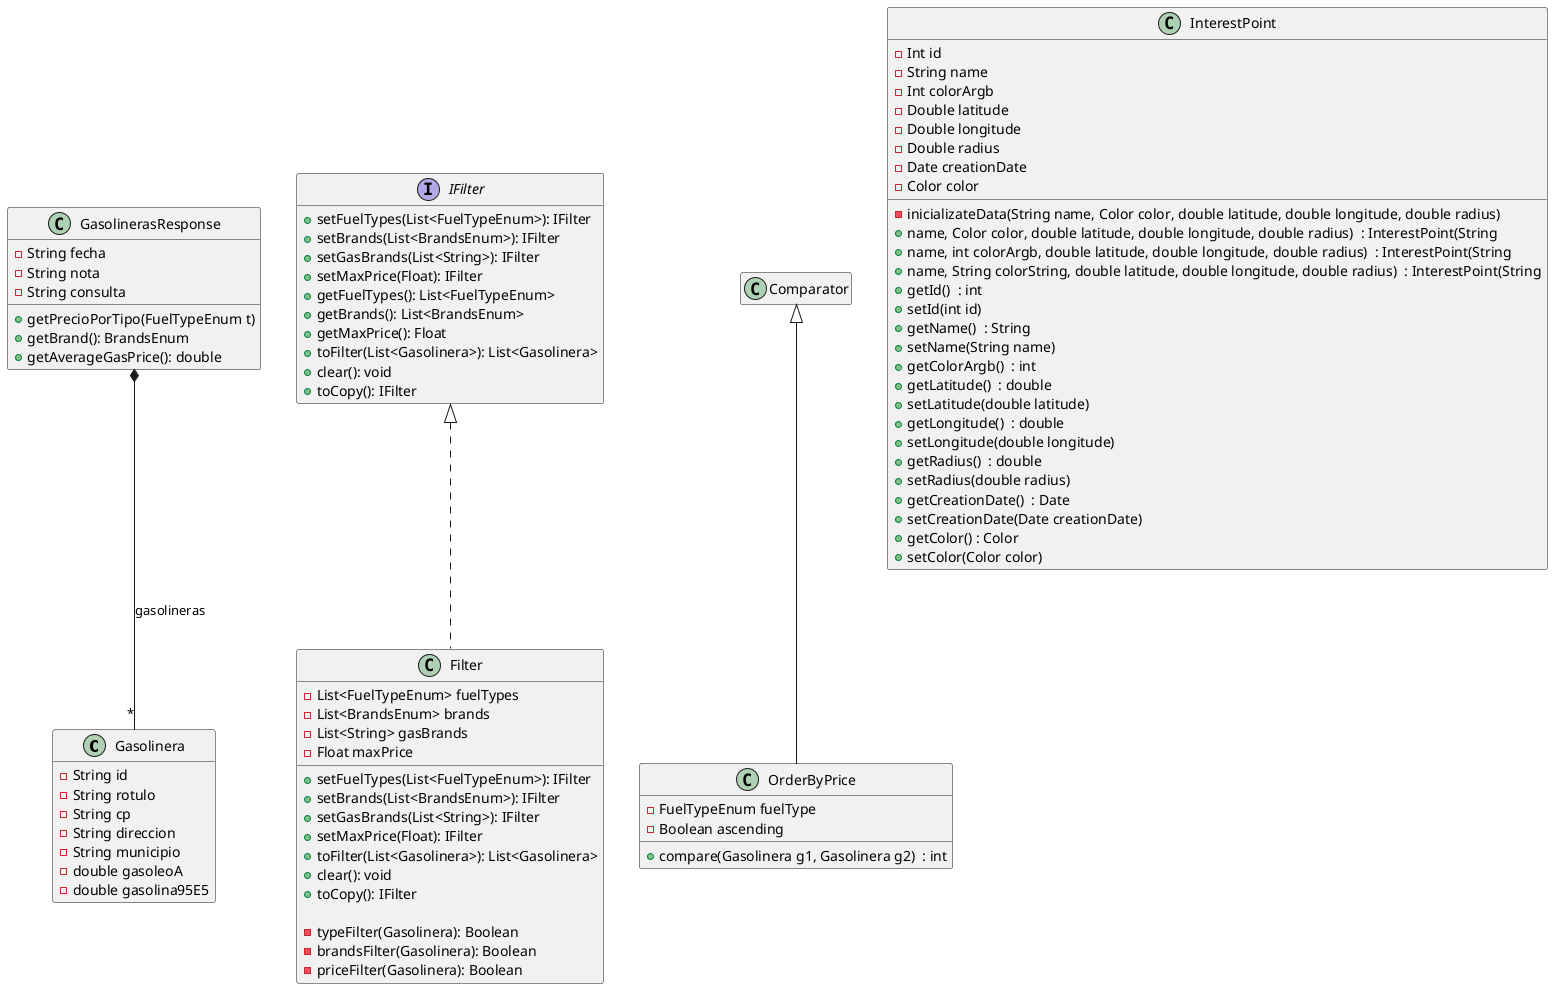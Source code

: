 @startuml

hide empty members

class Gasolinera {
    - String id
    - String rotulo
    - String cp
    - String direccion
    - String municipio
    - double gasoleoA
    - double gasolina95E5
}

class GasolinerasResponse {
    - String fecha
    - String nota
    - String consulta

    + getPrecioPorTipo(FuelTypeEnum t)
    + getBrand(): BrandsEnum
    + getAverageGasPrice(): double
}

interface IFilter {
    + setFuelTypes(List<FuelTypeEnum>): IFilter
    + setBrands(List<BrandsEnum>): IFilter
    + setGasBrands(List<String>): IFilter
    + setMaxPrice(Float): IFilter
    + getFuelTypes(): List<FuelTypeEnum>
    + getBrands(): List<BrandsEnum>
    + getMaxPrice(): Float
    + toFilter(List<Gasolinera>): List<Gasolinera>
    + clear(): void
    + toCopy(): IFilter
}

class Filter {
    - List<FuelTypeEnum> fuelTypes
    - List<BrandsEnum> brands
    - List<String> gasBrands
    - Float maxPrice

    + setFuelTypes(List<FuelTypeEnum>): IFilter
    + setBrands(List<BrandsEnum>): IFilter
    + setGasBrands(List<String>): IFilter
    + setMaxPrice(Float): IFilter
    + toFilter(List<Gasolinera>): List<Gasolinera>
    + clear(): void
    + toCopy(): IFilter

    - typeFilter(Gasolinera): Boolean
    - brandsFilter(Gasolinera): Boolean
    - priceFilter(Gasolinera): Boolean
}

class OrderByPrice{
- FuelTypeEnum fuelType
- Boolean ascending

+ compare(Gasolinera g1, Gasolinera g2)  : int
}

class InterestPoint {
    - Int id
    - String name
    - Int colorArgb
    - Double latitude
    - Double longitude
    - Double radius
    - Date creationDate
    - Color color
    
    - inicializateData(String name, Color color, double latitude, double longitude, double radius)
    + name, Color color, double latitude, double longitude, double radius)  : InterestPoint(String
    + name, int colorArgb, double latitude, double longitude, double radius)  : InterestPoint(String
    + name, String colorString, double latitude, double longitude, double radius)  : InterestPoint(String
    + getId()  : int
    + setId(int id)
    + getName()  : String
    + setName(String name)
    + getColorArgb()  : int
    + getLatitude()  : double
    + setLatitude(double latitude)
    + getLongitude()  : double
    + setLongitude(double longitude)
    + getRadius()  : double
    + setRadius(double radius)
    + getCreationDate()  : Date
    + setCreationDate(Date creationDate)
    + getColor() : Color
    + setColor(Color color)
}

IFilter <|.. Filter

Comparator <|-- OrderByPrice

GasolinerasResponse *-- "*" Gasolinera : gasolineras

@enduml